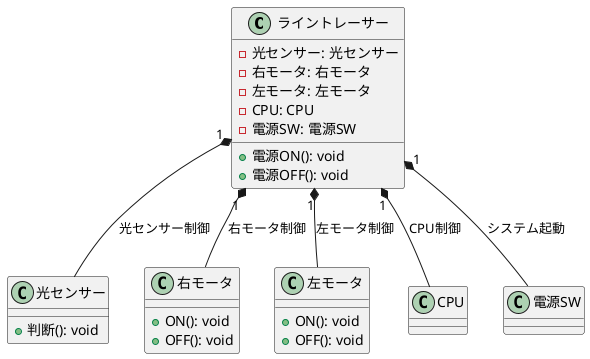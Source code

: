 @startuml

class ライントレーサー {
  - 光センサー: 光センサー
  - 右モータ: 右モータ
  - 左モータ: 左モータ
  - CPU: CPU
  - 電源SW: 電源SW
  + 電源ON(): void
  + 電源OFF(): void
}

class 光センサー {
  + 判断(): void
}

class 右モータ {
  + ON(): void
  + OFF(): void
}

class 左モータ {
  + ON(): void
  + OFF(): void
}

class CPU {
  
}

class 電源SW {
 
}

ライントレーサー "1" *-- 光センサー : 光センサー制御
ライントレーサー "1" *-- 右モータ : 右モータ制御
ライントレーサー "1" *-- 左モータ : 左モータ制御
ライントレーサー "1" *-- CPU : CPU制御
ライントレーサー "1" *-- 電源SW : システム起動

@enduml
